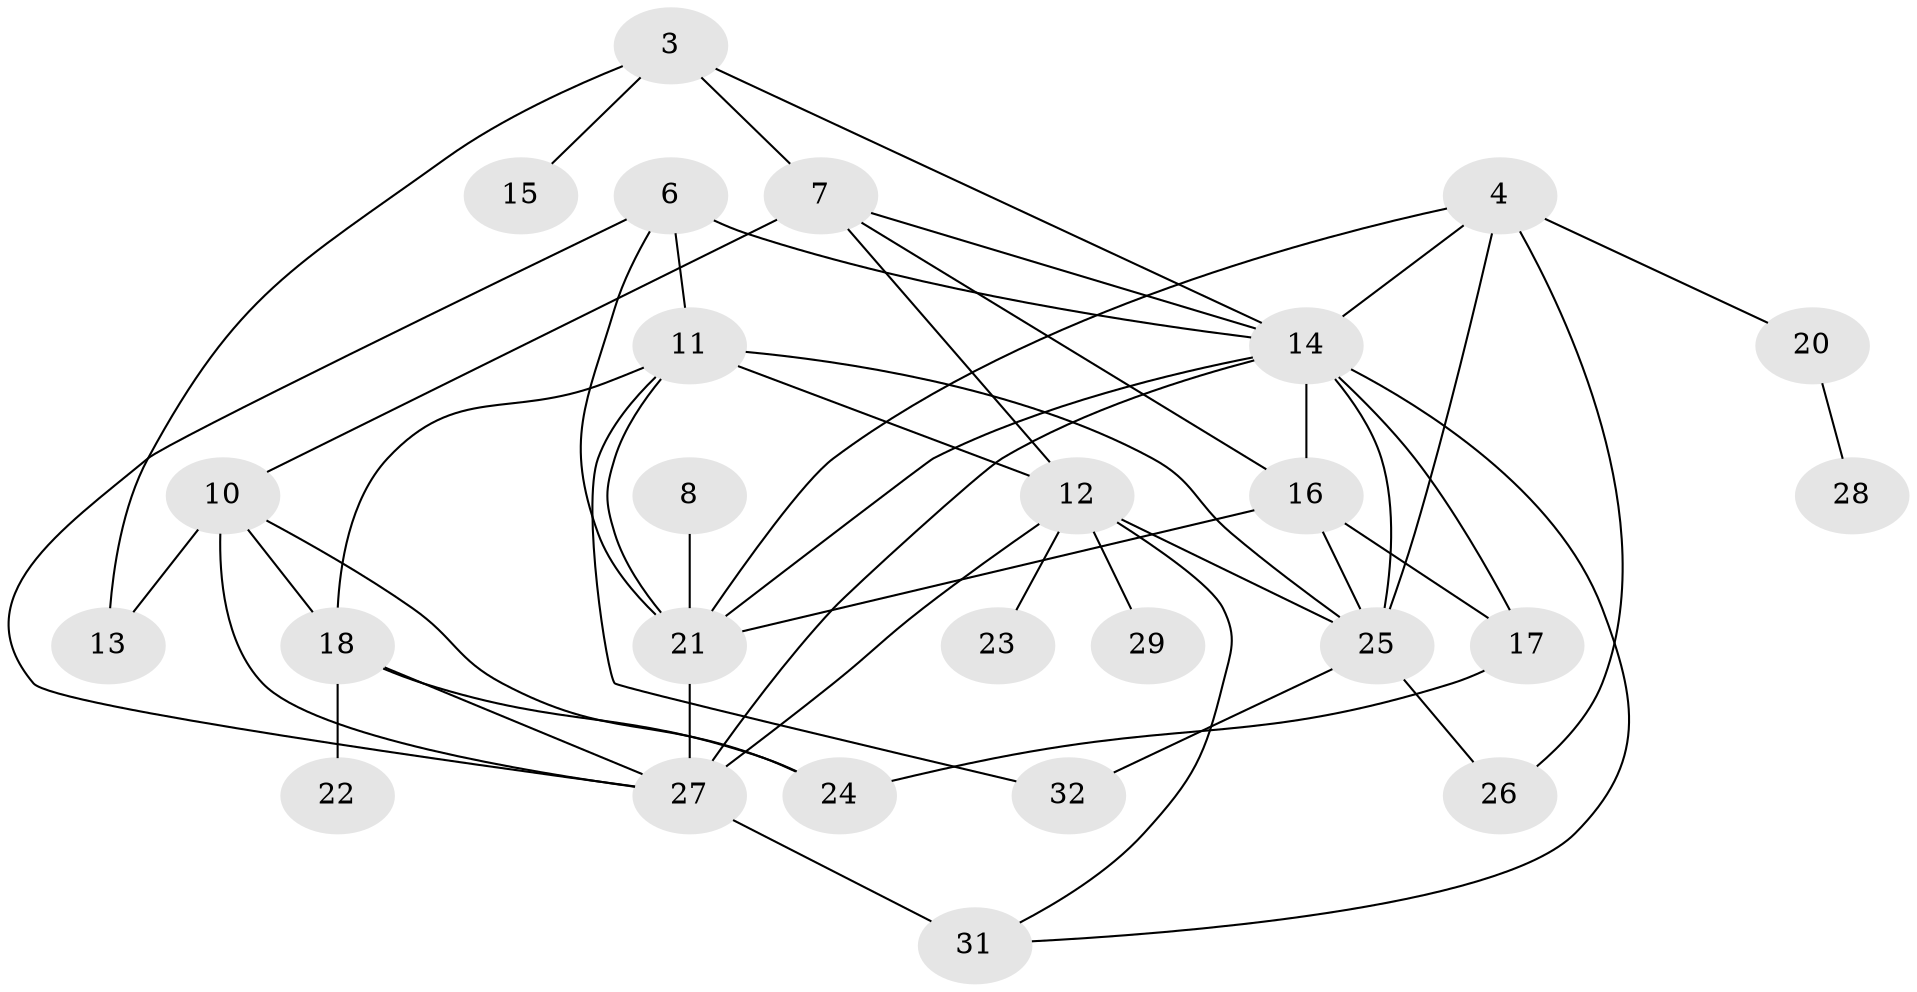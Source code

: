 // original degree distribution, {0: 0.09375, 4: 0.140625, 2: 0.15625, 1: 0.1875, 6: 0.046875, 5: 0.078125, 3: 0.25, 7: 0.046875}
// Generated by graph-tools (version 1.1) at 2025/00/03/09/25 03:00:51]
// undirected, 26 vertices, 50 edges
graph export_dot {
graph [start="1"]
  node [color=gray90,style=filled];
  3;
  4;
  6;
  7;
  8;
  10;
  11;
  12;
  13;
  14;
  15;
  16;
  17;
  18;
  20;
  21;
  22;
  23;
  24;
  25;
  26;
  27;
  28;
  29;
  31;
  32;
  3 -- 7 [weight=1.0];
  3 -- 13 [weight=1.0];
  3 -- 14 [weight=1.0];
  3 -- 15 [weight=1.0];
  4 -- 14 [weight=1.0];
  4 -- 20 [weight=1.0];
  4 -- 21 [weight=1.0];
  4 -- 25 [weight=1.0];
  4 -- 26 [weight=1.0];
  6 -- 11 [weight=1.0];
  6 -- 14 [weight=1.0];
  6 -- 21 [weight=1.0];
  6 -- 27 [weight=1.0];
  7 -- 10 [weight=1.0];
  7 -- 12 [weight=2.0];
  7 -- 14 [weight=1.0];
  7 -- 16 [weight=1.0];
  8 -- 21 [weight=1.0];
  10 -- 13 [weight=1.0];
  10 -- 18 [weight=1.0];
  10 -- 24 [weight=1.0];
  10 -- 27 [weight=1.0];
  11 -- 12 [weight=1.0];
  11 -- 18 [weight=1.0];
  11 -- 21 [weight=1.0];
  11 -- 25 [weight=1.0];
  11 -- 32 [weight=1.0];
  12 -- 23 [weight=2.0];
  12 -- 25 [weight=2.0];
  12 -- 27 [weight=1.0];
  12 -- 29 [weight=1.0];
  12 -- 31 [weight=1.0];
  14 -- 16 [weight=1.0];
  14 -- 17 [weight=1.0];
  14 -- 21 [weight=1.0];
  14 -- 25 [weight=2.0];
  14 -- 27 [weight=1.0];
  14 -- 31 [weight=1.0];
  16 -- 17 [weight=1.0];
  16 -- 21 [weight=1.0];
  16 -- 25 [weight=2.0];
  17 -- 24 [weight=1.0];
  18 -- 22 [weight=1.0];
  18 -- 24 [weight=1.0];
  18 -- 27 [weight=1.0];
  20 -- 28 [weight=1.0];
  21 -- 27 [weight=1.0];
  25 -- 26 [weight=1.0];
  25 -- 32 [weight=1.0];
  27 -- 31 [weight=2.0];
}

